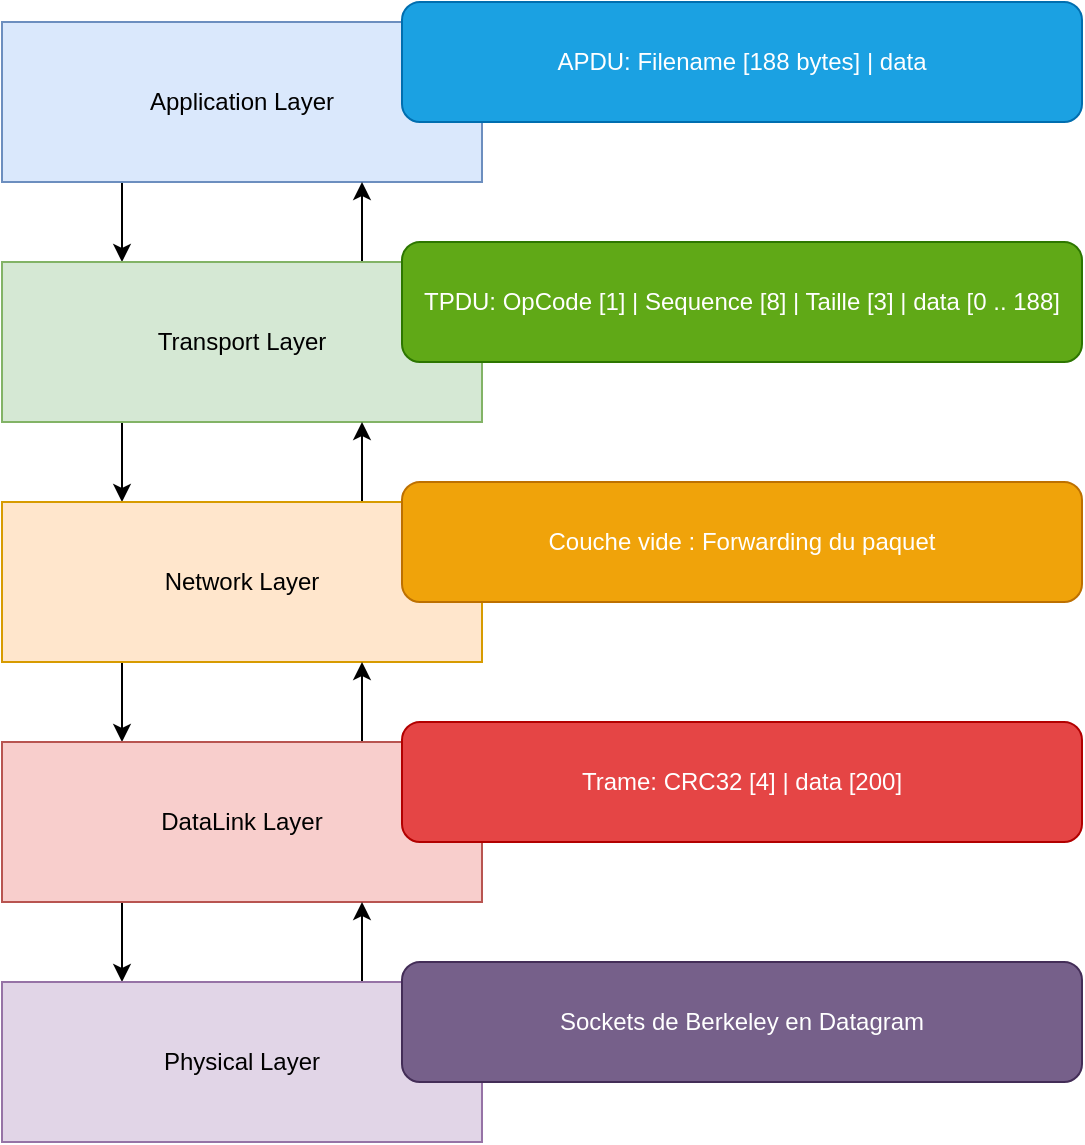 <mxfile version="13.9.9" type="device"><diagram id="Q5tIgnUhGdBnFfgWda22" name="Page-1"><mxGraphModel dx="1086" dy="966" grid="1" gridSize="10" guides="1" tooltips="1" connect="1" arrows="1" fold="1" page="1" pageScale="1" pageWidth="850" pageHeight="1100" math="0" shadow="0"><root><mxCell id="0"/><mxCell id="1" parent="0"/><mxCell id="2vM9_yKUS2B7BTLtNTYD-11" style="edgeStyle=orthogonalEdgeStyle;rounded=0;orthogonalLoop=1;jettySize=auto;html=1;exitX=0.25;exitY=1;exitDx=0;exitDy=0;entryX=0.25;entryY=0;entryDx=0;entryDy=0;" edge="1" parent="1" source="2vM9_yKUS2B7BTLtNTYD-1" target="2vM9_yKUS2B7BTLtNTYD-2"><mxGeometry relative="1" as="geometry"/></mxCell><mxCell id="2vM9_yKUS2B7BTLtNTYD-1" value="Application Layer" style="rounded=0;whiteSpace=wrap;html=1;fillColor=#dae8fc;strokeColor=#6c8ebf;" vertex="1" parent="1"><mxGeometry x="120" y="160" width="240" height="80" as="geometry"/></mxCell><mxCell id="2vM9_yKUS2B7BTLtNTYD-12" style="edgeStyle=orthogonalEdgeStyle;rounded=0;orthogonalLoop=1;jettySize=auto;html=1;exitX=0.75;exitY=0;exitDx=0;exitDy=0;entryX=0.75;entryY=1;entryDx=0;entryDy=0;" edge="1" parent="1" source="2vM9_yKUS2B7BTLtNTYD-2" target="2vM9_yKUS2B7BTLtNTYD-1"><mxGeometry relative="1" as="geometry"/></mxCell><mxCell id="2vM9_yKUS2B7BTLtNTYD-13" style="edgeStyle=orthogonalEdgeStyle;rounded=0;orthogonalLoop=1;jettySize=auto;html=1;exitX=0.25;exitY=1;exitDx=0;exitDy=0;entryX=0.25;entryY=0;entryDx=0;entryDy=0;" edge="1" parent="1" source="2vM9_yKUS2B7BTLtNTYD-2" target="2vM9_yKUS2B7BTLtNTYD-3"><mxGeometry relative="1" as="geometry"/></mxCell><mxCell id="2vM9_yKUS2B7BTLtNTYD-2" value="Transport Layer" style="rounded=0;whiteSpace=wrap;html=1;fillColor=#d5e8d4;strokeColor=#82b366;" vertex="1" parent="1"><mxGeometry x="120" y="280" width="240" height="80" as="geometry"/></mxCell><mxCell id="2vM9_yKUS2B7BTLtNTYD-14" style="edgeStyle=orthogonalEdgeStyle;rounded=0;orthogonalLoop=1;jettySize=auto;html=1;exitX=0.75;exitY=0;exitDx=0;exitDy=0;entryX=0.75;entryY=1;entryDx=0;entryDy=0;" edge="1" parent="1" source="2vM9_yKUS2B7BTLtNTYD-3" target="2vM9_yKUS2B7BTLtNTYD-2"><mxGeometry relative="1" as="geometry"/></mxCell><mxCell id="2vM9_yKUS2B7BTLtNTYD-15" style="edgeStyle=orthogonalEdgeStyle;rounded=0;orthogonalLoop=1;jettySize=auto;html=1;exitX=0.25;exitY=1;exitDx=0;exitDy=0;entryX=0.25;entryY=0;entryDx=0;entryDy=0;" edge="1" parent="1" source="2vM9_yKUS2B7BTLtNTYD-3" target="2vM9_yKUS2B7BTLtNTYD-4"><mxGeometry relative="1" as="geometry"/></mxCell><mxCell id="2vM9_yKUS2B7BTLtNTYD-3" value="Network Layer" style="rounded=0;whiteSpace=wrap;html=1;fillColor=#ffe6cc;strokeColor=#d79b00;" vertex="1" parent="1"><mxGeometry x="120" y="400" width="240" height="80" as="geometry"/></mxCell><mxCell id="2vM9_yKUS2B7BTLtNTYD-16" style="edgeStyle=orthogonalEdgeStyle;rounded=0;orthogonalLoop=1;jettySize=auto;html=1;exitX=0.75;exitY=0;exitDx=0;exitDy=0;entryX=0.75;entryY=1;entryDx=0;entryDy=0;" edge="1" parent="1" source="2vM9_yKUS2B7BTLtNTYD-4" target="2vM9_yKUS2B7BTLtNTYD-3"><mxGeometry relative="1" as="geometry"/></mxCell><mxCell id="2vM9_yKUS2B7BTLtNTYD-17" style="edgeStyle=orthogonalEdgeStyle;rounded=0;orthogonalLoop=1;jettySize=auto;html=1;exitX=0.25;exitY=1;exitDx=0;exitDy=0;entryX=0.25;entryY=0;entryDx=0;entryDy=0;" edge="1" parent="1" source="2vM9_yKUS2B7BTLtNTYD-4" target="2vM9_yKUS2B7BTLtNTYD-5"><mxGeometry relative="1" as="geometry"/></mxCell><mxCell id="2vM9_yKUS2B7BTLtNTYD-4" value="DataLink Layer" style="rounded=0;whiteSpace=wrap;html=1;fillColor=#f8cecc;strokeColor=#b85450;" vertex="1" parent="1"><mxGeometry x="120" y="520" width="240" height="80" as="geometry"/></mxCell><mxCell id="2vM9_yKUS2B7BTLtNTYD-18" style="edgeStyle=orthogonalEdgeStyle;rounded=0;orthogonalLoop=1;jettySize=auto;html=1;exitX=0.75;exitY=0;exitDx=0;exitDy=0;entryX=0.75;entryY=1;entryDx=0;entryDy=0;" edge="1" parent="1" source="2vM9_yKUS2B7BTLtNTYD-5" target="2vM9_yKUS2B7BTLtNTYD-4"><mxGeometry relative="1" as="geometry"/></mxCell><mxCell id="2vM9_yKUS2B7BTLtNTYD-5" value="Physical Layer" style="rounded=0;whiteSpace=wrap;html=1;fillColor=#e1d5e7;strokeColor=#9673a6;" vertex="1" parent="1"><mxGeometry x="120" y="640" width="240" height="80" as="geometry"/></mxCell><mxCell id="2vM9_yKUS2B7BTLtNTYD-6" value="APDU: Filename [188 bytes] | data" style="rounded=1;whiteSpace=wrap;html=1;fillColor=#1ba1e2;strokeColor=#006EAF;fontColor=#ffffff;" vertex="1" parent="1"><mxGeometry x="320" y="150" width="340" height="60" as="geometry"/></mxCell><mxCell id="2vM9_yKUS2B7BTLtNTYD-7" value="TPDU: OpCode [1] | Sequence [8] | Taille [3] | data [0 .. 188]" style="rounded=1;whiteSpace=wrap;html=1;fillColor=#60a917;strokeColor=#2D7600;fontColor=#ffffff;" vertex="1" parent="1"><mxGeometry x="320" y="270" width="340" height="60" as="geometry"/></mxCell><mxCell id="2vM9_yKUS2B7BTLtNTYD-8" value="Couche vide : Forwarding du paquet" style="rounded=1;whiteSpace=wrap;html=1;fillColor=#f0a30a;strokeColor=#BD7000;fontColor=#ffffff;" vertex="1" parent="1"><mxGeometry x="320" y="390" width="340" height="60" as="geometry"/></mxCell><mxCell id="2vM9_yKUS2B7BTLtNTYD-9" value="Trame: CRC32 [4] | data [200]" style="rounded=1;whiteSpace=wrap;html=1;strokeColor=#B20000;fontColor=#ffffff;fillColor=#E54545;" vertex="1" parent="1"><mxGeometry x="320" y="510" width="340" height="60" as="geometry"/></mxCell><mxCell id="2vM9_yKUS2B7BTLtNTYD-10" value="Sockets de Berkeley en Datagram" style="rounded=1;whiteSpace=wrap;html=1;strokeColor=#432D57;fontColor=#ffffff;fillColor=#76608a;" vertex="1" parent="1"><mxGeometry x="320" y="630" width="340" height="60" as="geometry"/></mxCell></root></mxGraphModel></diagram></mxfile>